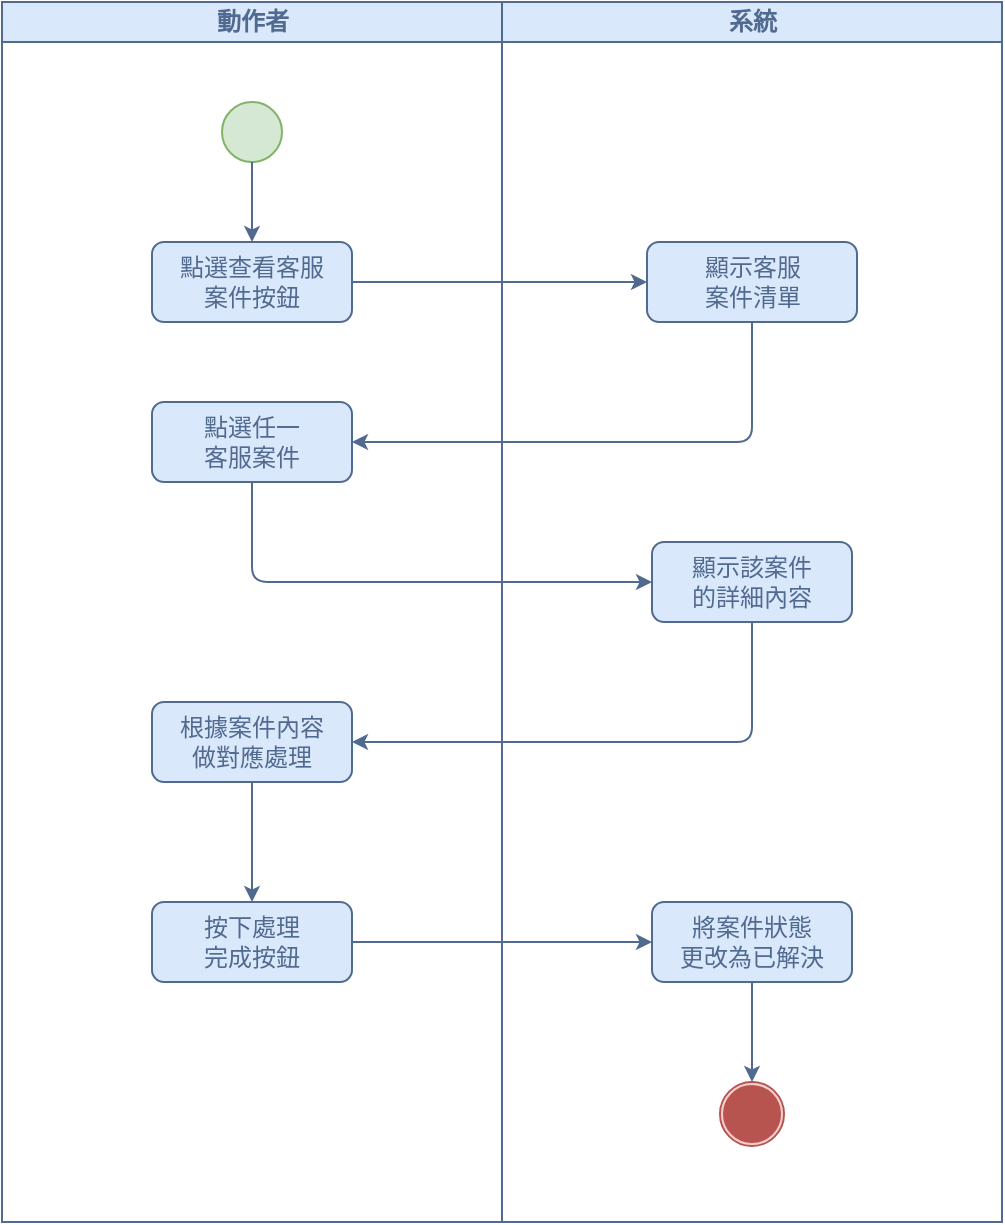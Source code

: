<mxfile version="21.6.5" type="device">
  <diagram id="AlPT1B7uBly8pF4FgPli" name="第1頁">
    <mxGraphModel dx="978" dy="571" grid="1" gridSize="10" guides="1" tooltips="1" connect="1" arrows="1" fold="1" page="1" pageScale="1" pageWidth="827" pageHeight="1169" math="0" shadow="0">
      <root>
        <mxCell id="0" />
        <mxCell id="1" parent="0" />
        <mxCell id="L3R4I5Ezl6zyd-KDm-lJ-1" value="&lt;font color=&quot;#516a8f&quot;&gt;動作者&lt;/font&gt;" style="swimlane;html=1;startSize=20;fillColor=#dae8fc;strokeColor=#516A8F;" parent="1" vertex="1">
          <mxGeometry x="180" y="80" width="250" height="610" as="geometry" />
        </mxCell>
        <mxCell id="L3R4I5Ezl6zyd-KDm-lJ-2" value="&lt;font color=&quot;#516a8f&quot;&gt;點選查看客服&lt;br&gt;案件按鈕&lt;/font&gt;" style="rounded=1;whiteSpace=wrap;html=1;shadow=0;comic=0;labelBackgroundColor=none;strokeWidth=1;fontFamily=Verdana;fontSize=12;align=center;arcSize=15;fillColor=#dae8fc;strokeColor=#516A8F;glass=0;" parent="L3R4I5Ezl6zyd-KDm-lJ-1" vertex="1">
          <mxGeometry x="75" y="120" width="100" height="40" as="geometry" />
        </mxCell>
        <mxCell id="L3R4I5Ezl6zyd-KDm-lJ-5" value="" style="ellipse;whiteSpace=wrap;html=1;rounded=0;shadow=0;comic=0;labelBackgroundColor=none;strokeWidth=1;fillColor=#d5e8d4;fontFamily=Verdana;fontSize=12;align=center;strokeColor=#82b366;" parent="L3R4I5Ezl6zyd-KDm-lJ-1" vertex="1">
          <mxGeometry x="110" y="50" width="30" height="30" as="geometry" />
        </mxCell>
        <mxCell id="L3R4I5Ezl6zyd-KDm-lJ-7" style="edgeStyle=none;rounded=0;html=1;labelBackgroundColor=none;startArrow=none;startFill=0;startSize=5;endArrow=classic;endFill=1;endSize=5;jettySize=auto;orthogonalLoop=1;strokeWidth=1;fontFamily=Verdana;fontSize=12;exitX=0.5;exitY=1;exitDx=0;exitDy=0;strokeColor=#516A8F;arcSize=20;entryX=0.5;entryY=0;entryDx=0;entryDy=0;" parent="L3R4I5Ezl6zyd-KDm-lJ-1" source="L3R4I5Ezl6zyd-KDm-lJ-5" target="L3R4I5Ezl6zyd-KDm-lJ-2" edge="1">
          <mxGeometry relative="1" as="geometry">
            <mxPoint x="89.55" y="260.0" as="sourcePoint" />
            <mxPoint x="125" y="110" as="targetPoint" />
          </mxGeometry>
        </mxCell>
        <mxCell id="L3R4I5Ezl6zyd-KDm-lJ-24" value="&lt;font color=&quot;#516a8f&quot;&gt;點選任一&lt;br&gt;客服案件&lt;/font&gt;" style="rounded=1;whiteSpace=wrap;html=1;shadow=0;comic=0;labelBackgroundColor=none;strokeWidth=1;fontFamily=Verdana;fontSize=12;align=center;arcSize=15;fillColor=#dae8fc;strokeColor=#516A8F;glass=0;" parent="L3R4I5Ezl6zyd-KDm-lJ-1" vertex="1">
          <mxGeometry x="75" y="200" width="100" height="40" as="geometry" />
        </mxCell>
        <mxCell id="SaK5-1dngLg_UjM-4l7I-1" value="&lt;font color=&quot;#516a8f&quot;&gt;根據案件內容&lt;br&gt;做對應處理&lt;br&gt;&lt;/font&gt;" style="rounded=1;whiteSpace=wrap;html=1;shadow=0;comic=0;labelBackgroundColor=none;strokeWidth=1;fontFamily=Verdana;fontSize=12;align=center;arcSize=15;fillColor=#dae8fc;strokeColor=#516A8F;glass=0;" vertex="1" parent="L3R4I5Ezl6zyd-KDm-lJ-1">
          <mxGeometry x="75" y="350" width="100" height="40" as="geometry" />
        </mxCell>
        <mxCell id="SaK5-1dngLg_UjM-4l7I-3" value="&lt;font color=&quot;#516a8f&quot;&gt;按下處理&lt;br&gt;完成按鈕&lt;br&gt;&lt;/font&gt;" style="rounded=1;whiteSpace=wrap;html=1;shadow=0;comic=0;labelBackgroundColor=none;strokeWidth=1;fontFamily=Verdana;fontSize=12;align=center;arcSize=15;fillColor=#dae8fc;strokeColor=#516A8F;glass=0;" vertex="1" parent="L3R4I5Ezl6zyd-KDm-lJ-1">
          <mxGeometry x="75" y="450" width="100" height="40" as="geometry" />
        </mxCell>
        <mxCell id="SaK5-1dngLg_UjM-4l7I-4" style="edgeStyle=none;rounded=0;html=1;labelBackgroundColor=none;startArrow=none;startFill=0;startSize=5;endArrow=classic;endFill=1;endSize=5;jettySize=auto;orthogonalLoop=1;strokeWidth=1;fontFamily=Verdana;fontSize=12;exitX=0.5;exitY=1;exitDx=0;exitDy=0;strokeColor=#516A8F;arcSize=20;entryX=0.5;entryY=0;entryDx=0;entryDy=0;" edge="1" parent="L3R4I5Ezl6zyd-KDm-lJ-1" source="SaK5-1dngLg_UjM-4l7I-1" target="SaK5-1dngLg_UjM-4l7I-3">
          <mxGeometry relative="1" as="geometry">
            <mxPoint x="135" y="90" as="sourcePoint" />
            <mxPoint x="135" y="130" as="targetPoint" />
          </mxGeometry>
        </mxCell>
        <mxCell id="L3R4I5Ezl6zyd-KDm-lJ-14" value="&lt;font color=&quot;#516a8f&quot;&gt;系統&lt;/font&gt;" style="swimlane;html=1;startSize=20;fillColor=#dae8fc;strokeColor=#516A8F;" parent="1" vertex="1">
          <mxGeometry x="430" y="80" width="250" height="610" as="geometry" />
        </mxCell>
        <mxCell id="L3R4I5Ezl6zyd-KDm-lJ-22" value="&lt;font color=&quot;#516a8f&quot;&gt;顯示客服&lt;br&gt;案件清單&lt;/font&gt;" style="rounded=1;whiteSpace=wrap;html=1;shadow=0;comic=0;labelBackgroundColor=none;strokeWidth=1;fontFamily=Verdana;fontSize=12;align=center;arcSize=15;fillColor=#dae8fc;strokeColor=#516A8F;glass=0;" parent="L3R4I5Ezl6zyd-KDm-lJ-14" vertex="1">
          <mxGeometry x="72.5" y="120" width="105" height="40" as="geometry" />
        </mxCell>
        <mxCell id="xlbrCzZYTKCeyLqOR20R-4" value="&lt;font color=&quot;#516a8f&quot;&gt;顯示該案件&lt;br&gt;的詳細內容&lt;br&gt;&lt;/font&gt;" style="rounded=1;whiteSpace=wrap;html=1;shadow=0;comic=0;labelBackgroundColor=none;strokeWidth=1;fontFamily=Verdana;fontSize=12;align=center;arcSize=15;fillColor=#dae8fc;strokeColor=#516A8F;glass=0;" parent="L3R4I5Ezl6zyd-KDm-lJ-14" vertex="1">
          <mxGeometry x="75" y="270" width="100" height="40" as="geometry" />
        </mxCell>
        <mxCell id="xlbrCzZYTKCeyLqOR20R-5" style="edgeStyle=none;rounded=0;html=1;labelBackgroundColor=none;startArrow=none;startFill=0;startSize=5;endArrow=classic;endFill=1;endSize=5;jettySize=auto;orthogonalLoop=1;strokeWidth=1;fontFamily=Verdana;fontSize=12;strokeColor=#516A8F;arcSize=20;entryX=0.5;entryY=0;entryDx=0;entryDy=0;exitX=0.5;exitY=1;exitDx=0;exitDy=0;" parent="L3R4I5Ezl6zyd-KDm-lJ-14" source="SaK5-1dngLg_UjM-4l7I-5" target="L3R4I5Ezl6zyd-KDm-lJ-13" edge="1">
          <mxGeometry relative="1" as="geometry">
            <mxPoint x="125" y="570" as="sourcePoint" />
            <mxPoint x="124.71" y="510" as="targetPoint" />
          </mxGeometry>
        </mxCell>
        <mxCell id="L3R4I5Ezl6zyd-KDm-lJ-11" value="" style="group" parent="L3R4I5Ezl6zyd-KDm-lJ-14" vertex="1" connectable="0">
          <mxGeometry x="109" y="540" width="32" height="32" as="geometry" />
        </mxCell>
        <mxCell id="L3R4I5Ezl6zyd-KDm-lJ-12" value="" style="ellipse;whiteSpace=wrap;html=1;aspect=fixed;fillColor=#b85450;strokeColor=#f8cecc;" parent="L3R4I5Ezl6zyd-KDm-lJ-11" vertex="1">
          <mxGeometry x="1" y="1" width="30" height="30" as="geometry" />
        </mxCell>
        <mxCell id="L3R4I5Ezl6zyd-KDm-lJ-13" value="" style="ellipse;whiteSpace=wrap;html=1;aspect=fixed;fillColor=none;strokeColor=#B85450;" parent="L3R4I5Ezl6zyd-KDm-lJ-11" vertex="1">
          <mxGeometry width="32" height="32" as="geometry" />
        </mxCell>
        <mxCell id="SaK5-1dngLg_UjM-4l7I-5" value="&lt;font color=&quot;#516a8f&quot;&gt;將案件狀態&lt;br&gt;更改為已解決&lt;br&gt;&lt;/font&gt;" style="rounded=1;whiteSpace=wrap;html=1;shadow=0;comic=0;labelBackgroundColor=none;strokeWidth=1;fontFamily=Verdana;fontSize=12;align=center;arcSize=15;fillColor=#dae8fc;strokeColor=#516A8F;glass=0;" vertex="1" parent="L3R4I5Ezl6zyd-KDm-lJ-14">
          <mxGeometry x="75" y="450" width="100" height="40" as="geometry" />
        </mxCell>
        <mxCell id="L3R4I5Ezl6zyd-KDm-lJ-30" style="edgeStyle=none;rounded=1;html=1;labelBackgroundColor=none;startArrow=none;startFill=0;startSize=5;endArrow=classic;endFill=1;endSize=5;jettySize=auto;orthogonalLoop=1;strokeWidth=1;fontFamily=Verdana;fontSize=12;strokeColor=#516A8F;arcSize=15;exitX=1;exitY=0.5;exitDx=0;exitDy=0;entryX=0;entryY=0.5;entryDx=0;entryDy=0;" parent="1" source="L3R4I5Ezl6zyd-KDm-lJ-2" target="L3R4I5Ezl6zyd-KDm-lJ-22" edge="1">
          <mxGeometry relative="1" as="geometry">
            <mxPoint x="360" y="340" as="sourcePoint" />
            <mxPoint x="460" y="230" as="targetPoint" />
          </mxGeometry>
        </mxCell>
        <mxCell id="L3R4I5Ezl6zyd-KDm-lJ-31" style="edgeStyle=none;rounded=1;html=1;labelBackgroundColor=none;startArrow=none;startFill=0;startSize=5;endArrow=classic;endFill=1;endSize=5;jettySize=auto;orthogonalLoop=1;strokeWidth=1;fontFamily=Verdana;fontSize=12;strokeColor=#516A8F;arcSize=15;exitX=0.5;exitY=1;exitDx=0;exitDy=0;entryX=1;entryY=0.5;entryDx=0;entryDy=0;" parent="1" source="L3R4I5Ezl6zyd-KDm-lJ-22" target="L3R4I5Ezl6zyd-KDm-lJ-24" edge="1">
          <mxGeometry relative="1" as="geometry">
            <mxPoint x="355" y="405" as="sourcePoint" />
            <mxPoint x="560" y="450" as="targetPoint" />
            <Array as="points">
              <mxPoint x="555" y="300" />
            </Array>
          </mxGeometry>
        </mxCell>
        <mxCell id="xlbrCzZYTKCeyLqOR20R-3" style="edgeStyle=none;rounded=1;html=1;labelBackgroundColor=none;startArrow=none;startFill=0;startSize=5;endArrow=classic;endFill=1;endSize=5;jettySize=auto;orthogonalLoop=1;strokeWidth=1;fontFamily=Verdana;fontSize=12;strokeColor=#516A8F;arcSize=15;exitX=0.5;exitY=1;exitDx=0;exitDy=0;entryX=0;entryY=0.5;entryDx=0;entryDy=0;" parent="1" source="L3R4I5Ezl6zyd-KDm-lJ-24" target="xlbrCzZYTKCeyLqOR20R-4" edge="1">
          <mxGeometry relative="1" as="geometry">
            <mxPoint x="565" y="250" as="sourcePoint" />
            <mxPoint x="500" y="380" as="targetPoint" />
            <Array as="points">
              <mxPoint x="305" y="370" />
            </Array>
          </mxGeometry>
        </mxCell>
        <mxCell id="SaK5-1dngLg_UjM-4l7I-2" style="edgeStyle=none;rounded=1;html=1;labelBackgroundColor=none;startArrow=none;startFill=0;startSize=5;endArrow=classic;endFill=1;endSize=5;jettySize=auto;orthogonalLoop=1;strokeWidth=1;fontFamily=Verdana;fontSize=12;strokeColor=#516A8F;arcSize=15;exitX=0.5;exitY=1;exitDx=0;exitDy=0;entryX=1;entryY=0.5;entryDx=0;entryDy=0;" edge="1" parent="1" target="SaK5-1dngLg_UjM-4l7I-1" source="xlbrCzZYTKCeyLqOR20R-4">
          <mxGeometry relative="1" as="geometry">
            <mxPoint x="55" y="370" as="sourcePoint" />
            <mxPoint x="250" y="430" as="targetPoint" />
            <Array as="points">
              <mxPoint x="555" y="450" />
            </Array>
          </mxGeometry>
        </mxCell>
        <mxCell id="SaK5-1dngLg_UjM-4l7I-6" style="edgeStyle=none;rounded=1;html=1;labelBackgroundColor=none;startArrow=none;startFill=0;startSize=5;endArrow=classic;endFill=1;endSize=5;jettySize=auto;orthogonalLoop=1;strokeWidth=1;fontFamily=Verdana;fontSize=12;strokeColor=#516A8F;arcSize=15;exitX=1;exitY=0.5;exitDx=0;exitDy=0;entryX=0;entryY=0.5;entryDx=0;entryDy=0;" edge="1" parent="1" source="SaK5-1dngLg_UjM-4l7I-3" target="SaK5-1dngLg_UjM-4l7I-5">
          <mxGeometry relative="1" as="geometry">
            <mxPoint x="365" y="230" as="sourcePoint" />
            <mxPoint x="513" y="230" as="targetPoint" />
          </mxGeometry>
        </mxCell>
      </root>
    </mxGraphModel>
  </diagram>
</mxfile>
